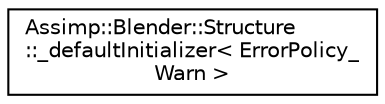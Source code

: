 digraph "Graphical Class Hierarchy"
{
  edge [fontname="Helvetica",fontsize="10",labelfontname="Helvetica",labelfontsize="10"];
  node [fontname="Helvetica",fontsize="10",shape=record];
  rankdir="LR";
  Node1 [label="Assimp::Blender::Structure\l::_defaultInitializer\< ErrorPolicy_\lWarn \>",height=0.2,width=0.4,color="black", fillcolor="white", style="filled",URL="$struct_assimp_1_1_blender_1_1_structure_1_1__default_initializer_3_01_error_policy___warn_01_4.html"];
}
